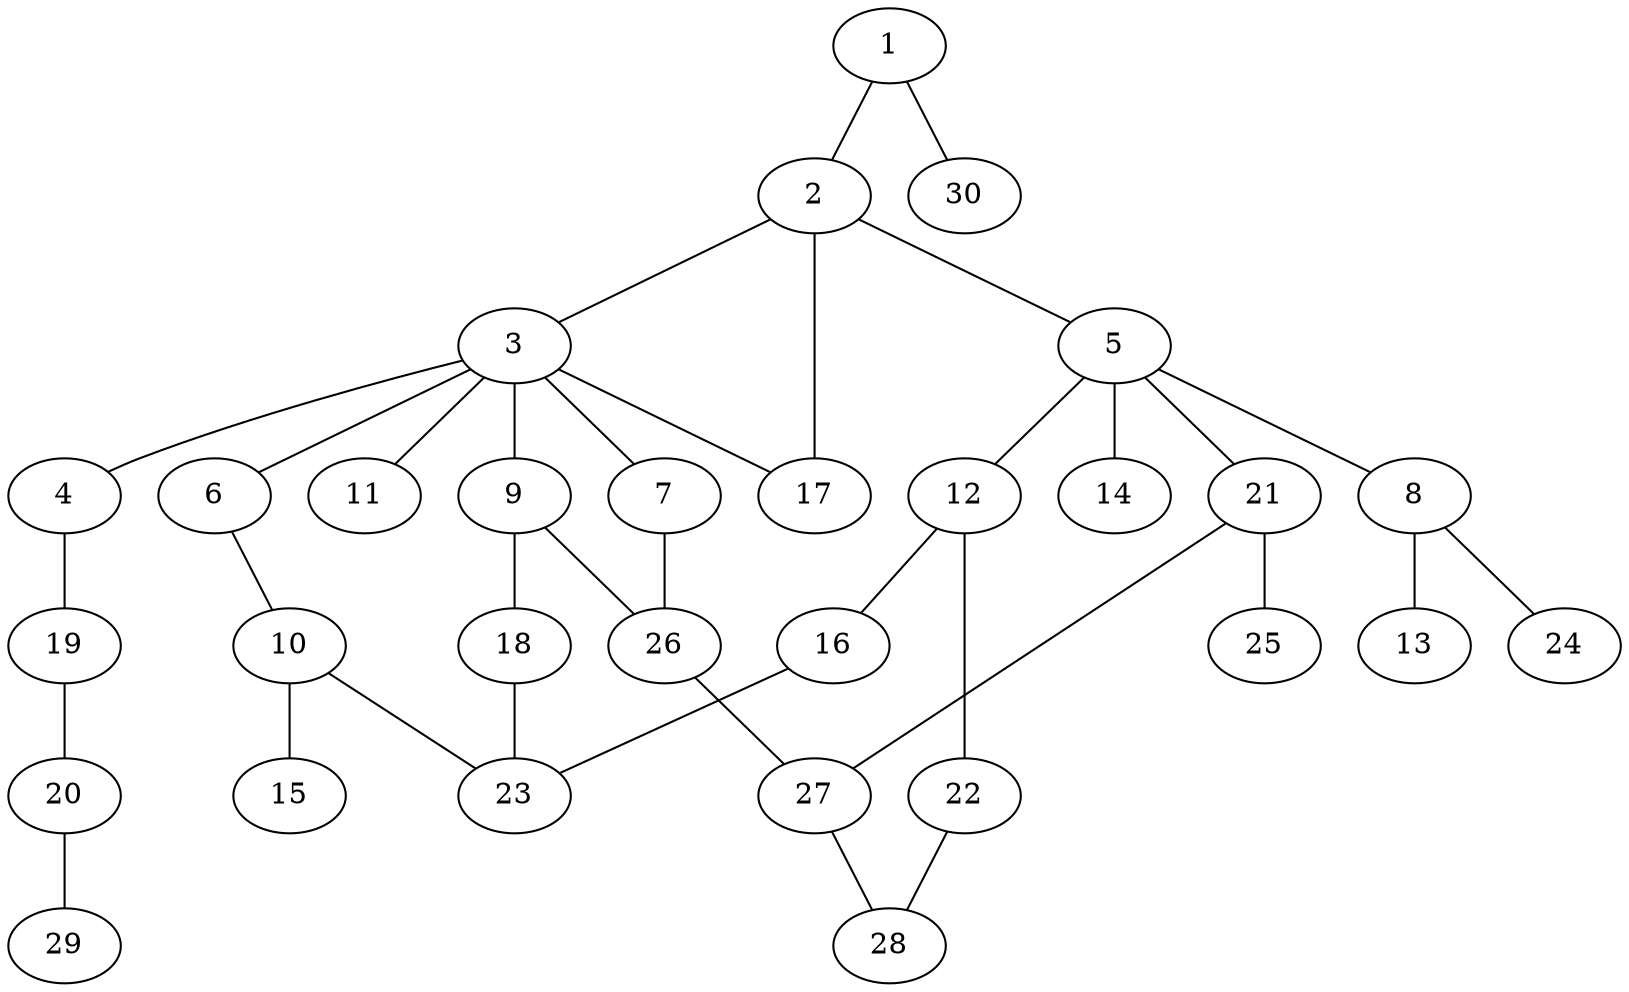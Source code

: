 graph graphname {1--2
1--30
2--3
2--5
2--17
3--4
3--6
3--7
3--9
3--11
3--17
4--19
5--8
5--12
5--14
5--21
6--10
7--26
8--13
8--24
9--18
9--26
10--15
10--23
12--16
12--22
16--23
18--23
19--20
20--29
21--25
21--27
22--28
26--27
27--28
}